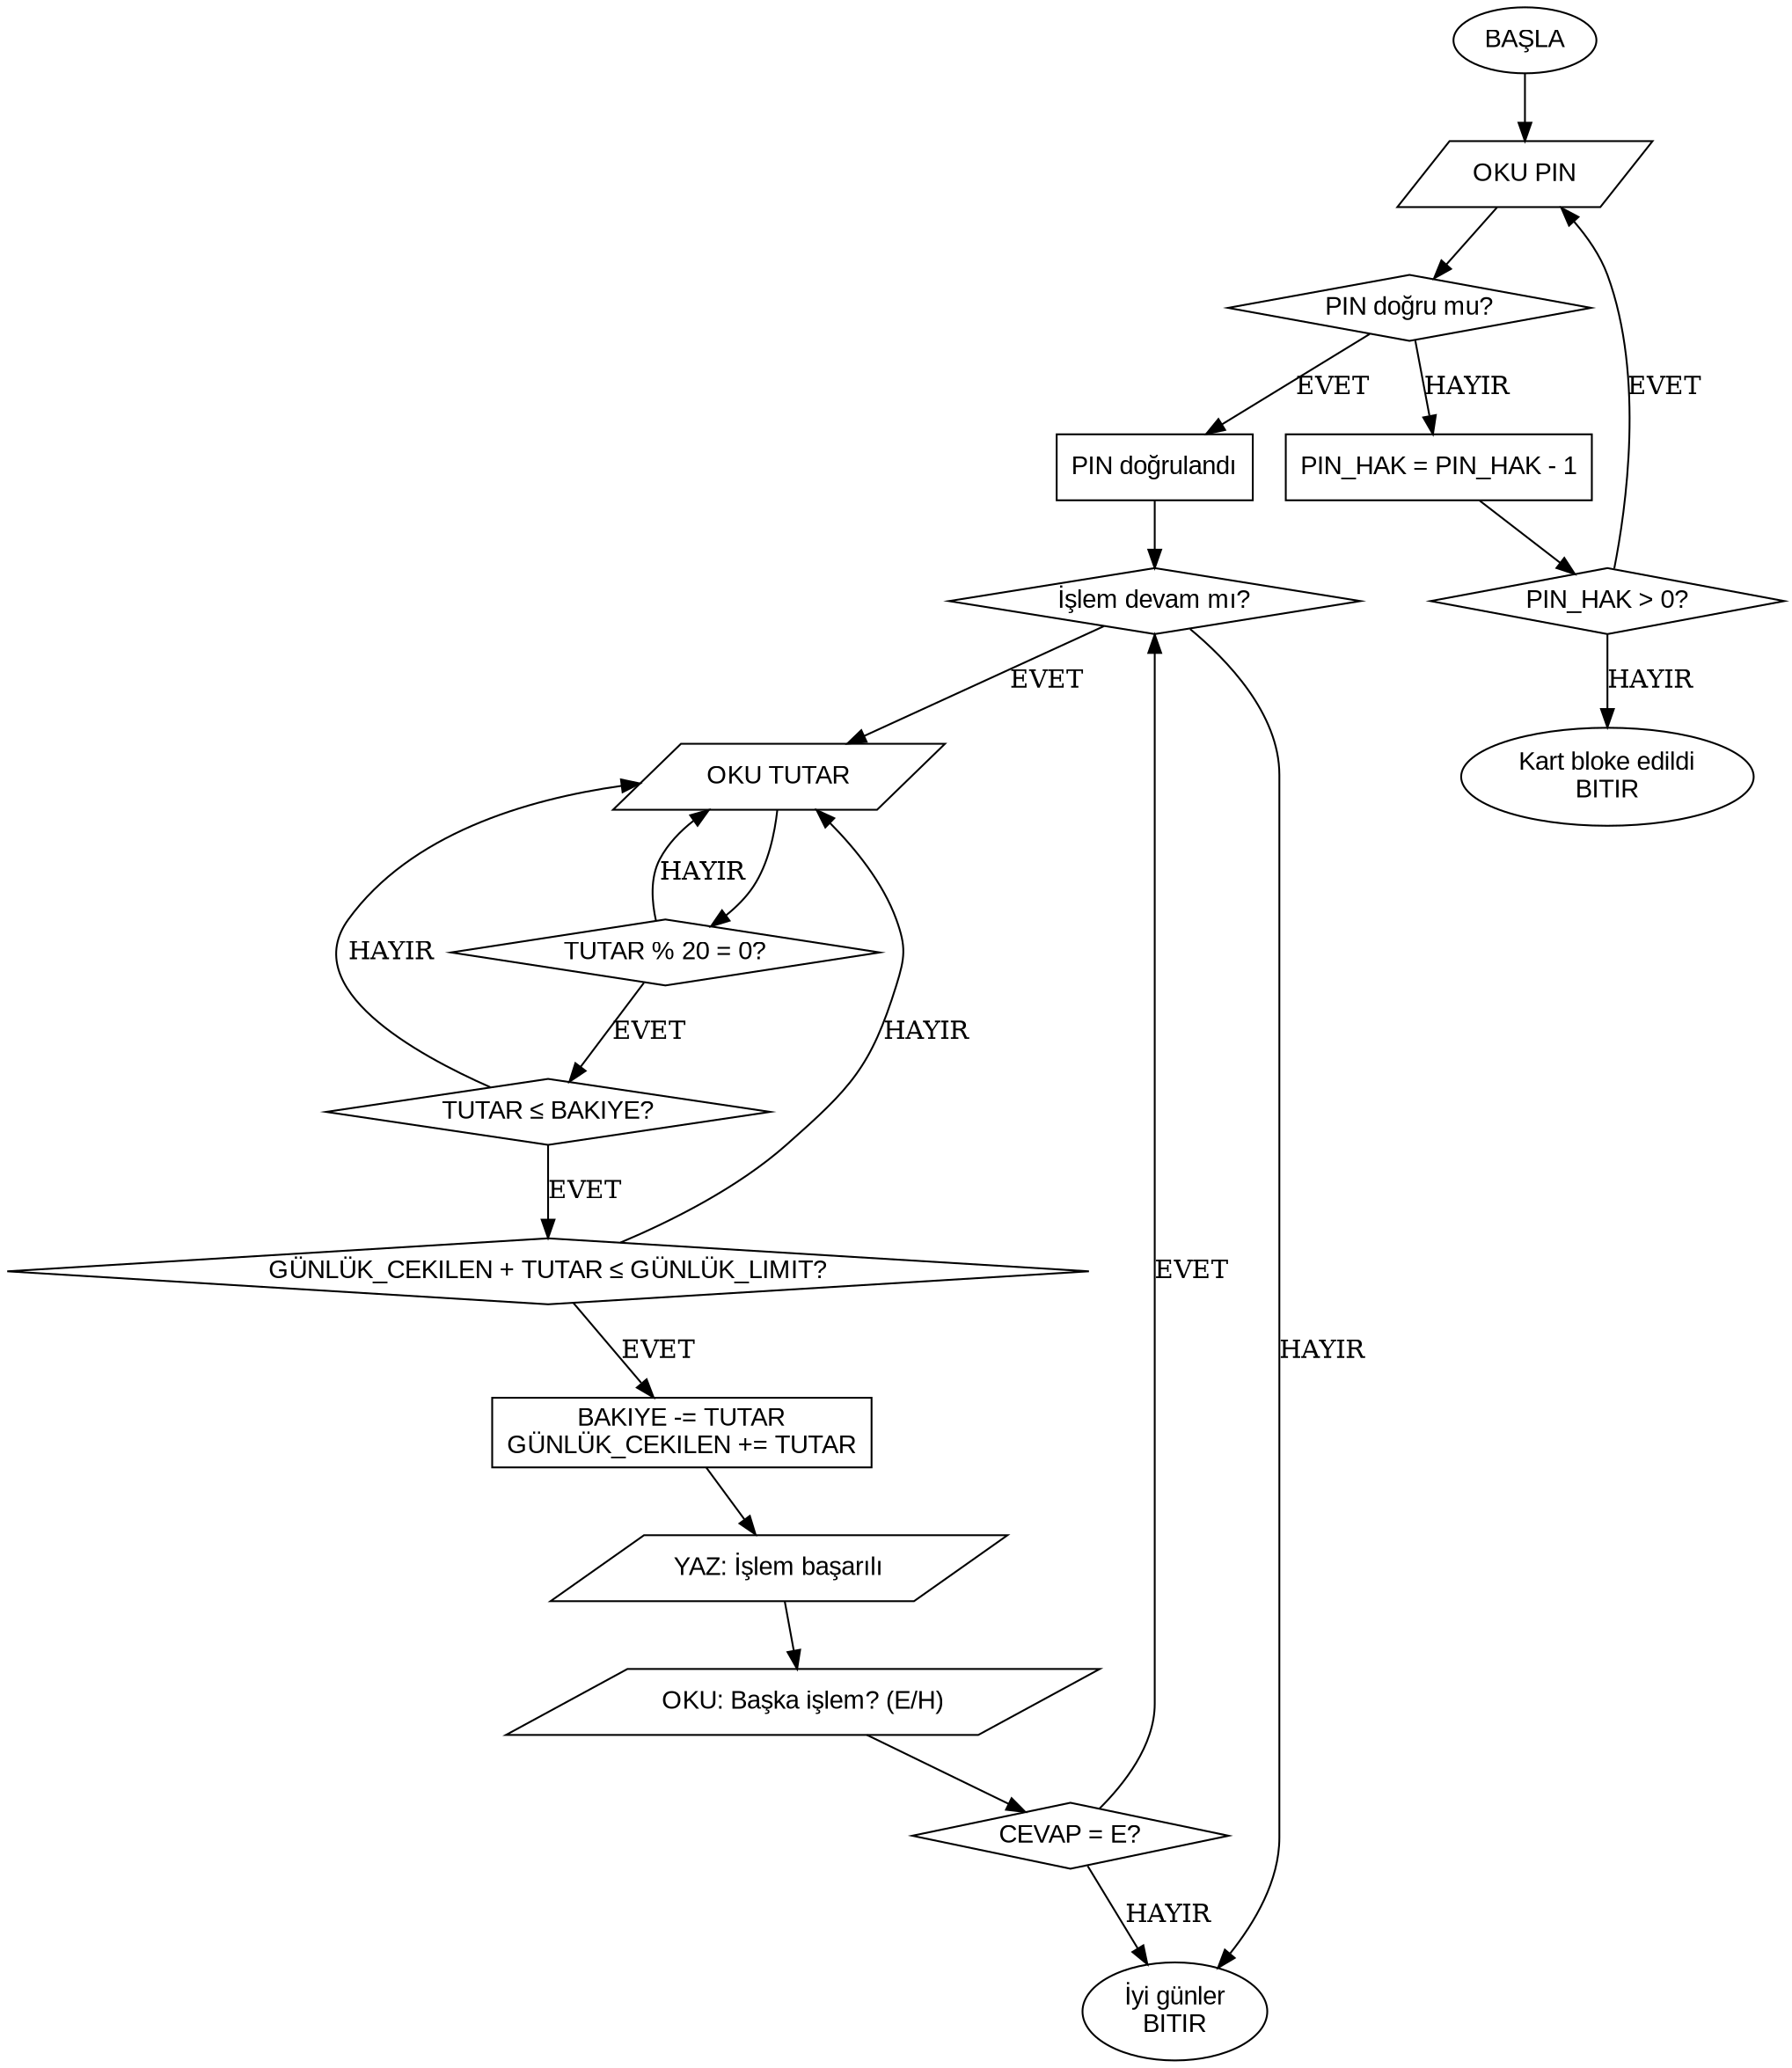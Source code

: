 digraph ATM {
    node [fontname="Arial"];
    
    start [shape=oval, label="BAŞLA"];
    pin_input [shape=parallelogram, label="OKU PIN"];
    check_pin [shape=diamond, label="PIN doğru mu?"];
    wrong_pin [shape=box, label="PIN_HAK = PIN_HAK - 1"];
    pin_retry [shape=diamond, label="PIN_HAK > 0?"];
    block_card [shape=oval, label="Kart bloke edildi\nBITIR"];
    correct_pin [shape=box, label="PIN doğrulandı"];
    
    loop_start [shape=diamond, label="İşlem devam mı?"];
    amount_input [shape=parallelogram, label="OKU TUTAR"];
    check_multiple [shape=diamond, label="TUTAR % 20 = 0?"];
    check_balance [shape=diamond, label="TUTAR ≤ BAKIYE?"];
    check_limit [shape=diamond, label="GÜNLÜK_CEKILEN + TUTAR ≤ GÜNLÜK_LIMIT?"];
    update_balance [shape=box, label="BAKIYE -= TUTAR\nGÜNLÜK_CEKILEN += TUTAR"];
    success [shape=parallelogram, label="YAZ: İşlem başarılı"];
    repeat_prompt [shape=parallelogram, label="OKU: Başka işlem? (E/H)"];
    repeat_check [shape=diamond, label="CEVAP = E?"];
    end [shape=oval, label="İyi günler\nBITIR"];
    
    start -> pin_input;
    pin_input -> check_pin;
    check_pin -> correct_pin [label="EVET"];
    check_pin -> wrong_pin [label="HAYIR"];
    wrong_pin -> pin_retry;
    pin_retry -> pin_input [label="EVET"];
    pin_retry -> block_card [label="HAYIR"];
    correct_pin -> loop_start;
    
    loop_start -> amount_input [label="EVET"];
    loop_start -> end [label="HAYIR"];
    
    amount_input -> check_multiple;
    check_multiple -> check_balance [label="EVET"];
    check_multiple -> amount_input [label="HAYIR"];
    
    check_balance -> check_limit [label="EVET"];
    check_balance -> amount_input [label="HAYIR"];
    
    check_limit -> update_balance [label="EVET"];
    check_limit -> amount_input [label="HAYIR"];
    
    update_balance -> success;
    success -> repeat_prompt;
    repeat_prompt -> repeat_check;
    repeat_check -> loop_start [label="EVET"];
    repeat_check -> end [label="HAYIR"];
}
